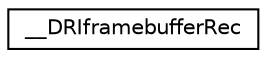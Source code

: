 digraph "Graphe hiérarchique des classes"
{
  edge [fontname="Helvetica",fontsize="10",labelfontname="Helvetica",labelfontsize="10"];
  node [fontname="Helvetica",fontsize="10",shape=record];
  rankdir="LR";
  Node1 [label="__DRIframebufferRec",height=0.2,width=0.4,color="black", fillcolor="white", style="filled",URL="$struct_____d_r_iframebuffer_rec.html"];
}
